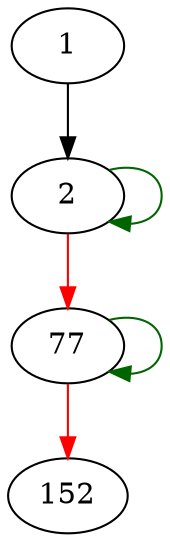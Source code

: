 strict digraph "isaac_seed" {
	// Node definitions.
	1 [entry=true];
	2;
	77;
	152;

	// Edge definitions.
	1 -> 2;
	2 -> 2 [
		color=darkgreen
		cond=true
	];
	2 -> 77 [
		color=red
		cond=false
	];
	77 -> 77 [
		color=darkgreen
		cond=true
	];
	77 -> 152 [
		color=red
		cond=false
	];
}